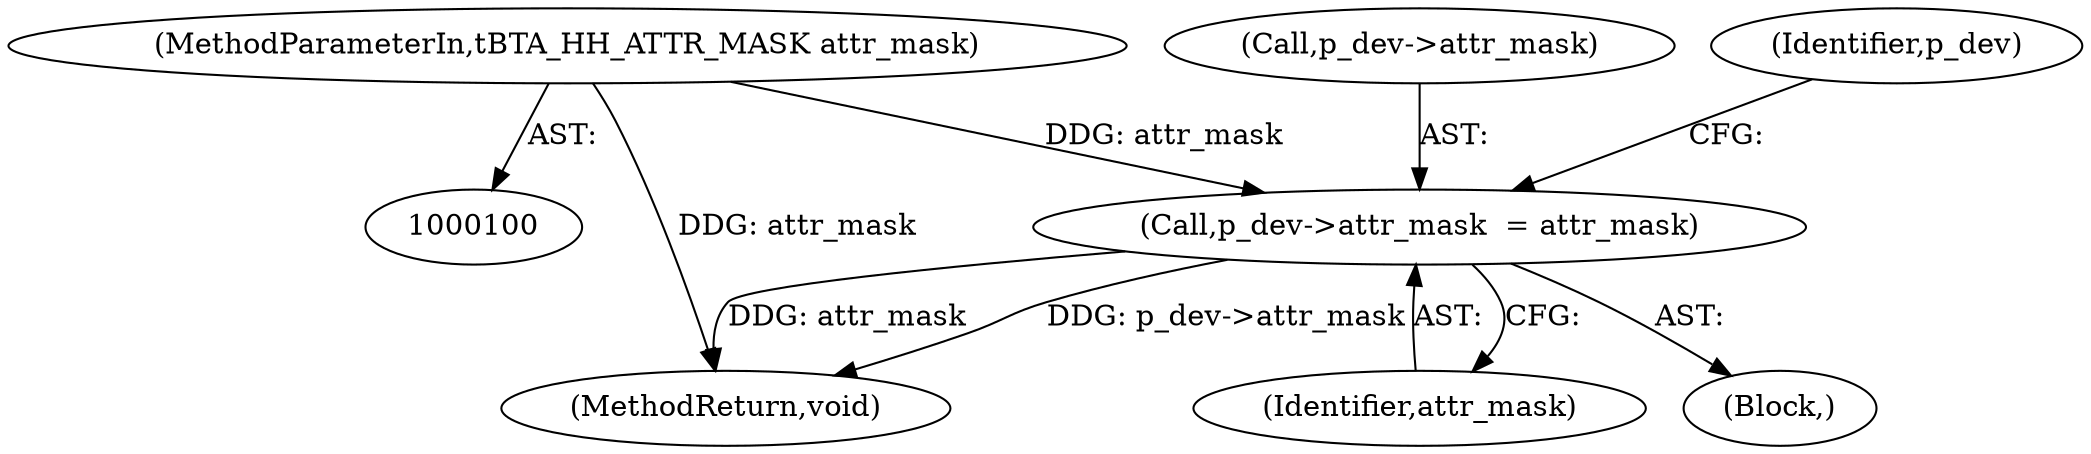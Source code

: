 digraph "0_Android_472271b153c5dc53c28beac55480a8d8434b2d5c_7@pointer" {
"1000299" [label="(Call,p_dev->attr_mask  = attr_mask)"];
"1000103" [label="(MethodParameterIn,tBTA_HH_ATTR_MASK attr_mask)"];
"1000300" [label="(Call,p_dev->attr_mask)"];
"1000303" [label="(Identifier,attr_mask)"];
"1000299" [label="(Call,p_dev->attr_mask  = attr_mask)"];
"1000386" [label="(MethodReturn,void)"];
"1000103" [label="(MethodParameterIn,tBTA_HH_ATTR_MASK attr_mask)"];
"1000285" [label="(Block,)"];
"1000306" [label="(Identifier,p_dev)"];
"1000299" -> "1000285"  [label="AST: "];
"1000299" -> "1000303"  [label="CFG: "];
"1000300" -> "1000299"  [label="AST: "];
"1000303" -> "1000299"  [label="AST: "];
"1000306" -> "1000299"  [label="CFG: "];
"1000299" -> "1000386"  [label="DDG: attr_mask"];
"1000299" -> "1000386"  [label="DDG: p_dev->attr_mask"];
"1000103" -> "1000299"  [label="DDG: attr_mask"];
"1000103" -> "1000100"  [label="AST: "];
"1000103" -> "1000386"  [label="DDG: attr_mask"];
}
